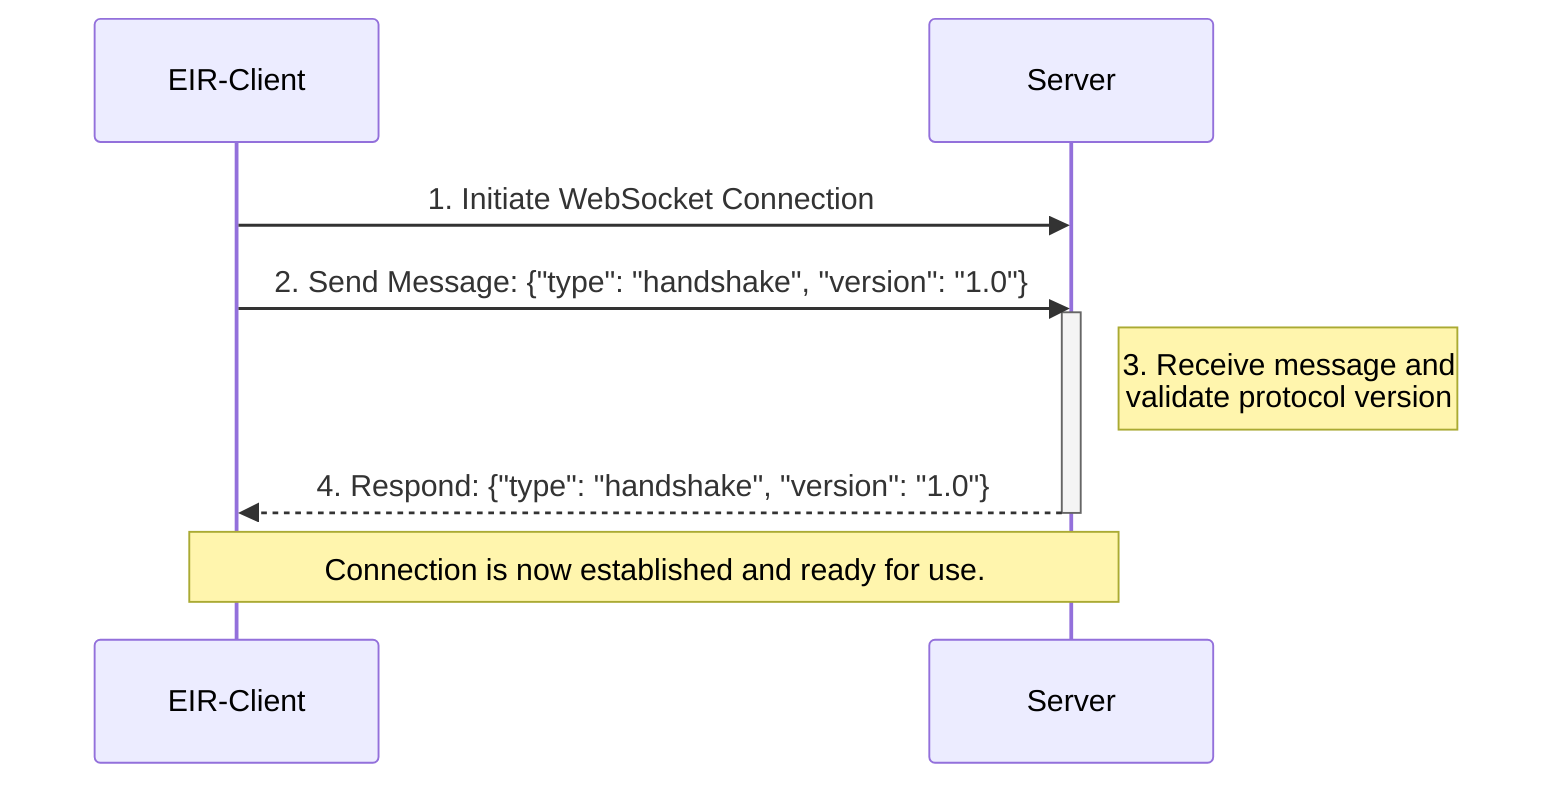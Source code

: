sequenceDiagram
    participant Client as EIR-Client
    participant Server

    Client->>Server: 1. Initiate WebSocket Connection

    Client->>Server: 2. Send Message: {"type": "handshake", "version": "1.0"}
    activate Server
    Note right of Server: 3. Receive message and<br/>validate protocol version
    Server-->>Client: 4. Respond: {"type": "handshake", "version": "1.0"}
    deactivate Server

    Note over Client,Server: Connection is now established and ready for use.